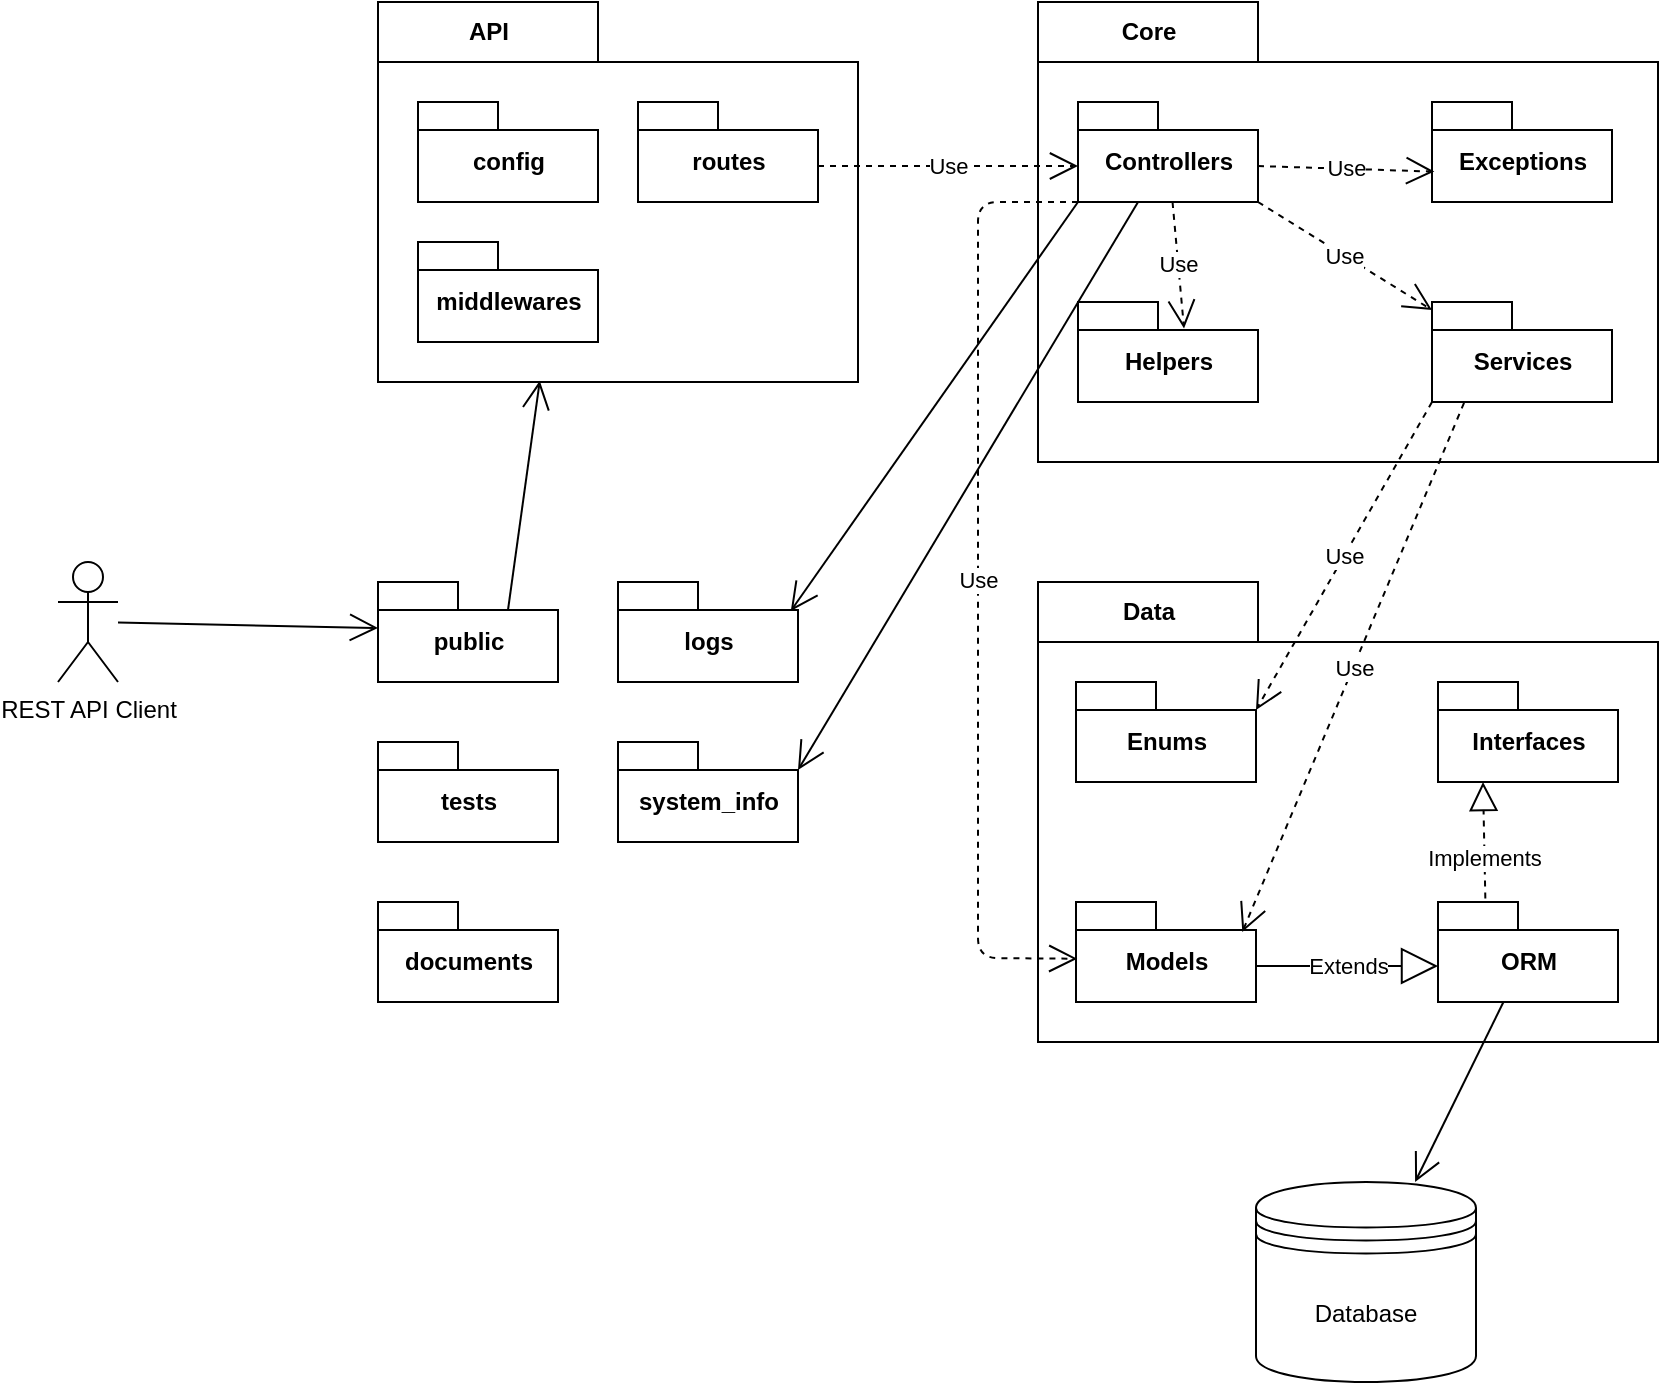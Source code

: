 <mxfile version="13.9.9" type="device"><diagram id="Fu7LUbFbO609tntGquz2" name="Page-1"><mxGraphModel dx="1422" dy="855" grid="1" gridSize="10" guides="1" tooltips="1" connect="1" arrows="1" fold="1" page="1" pageScale="1" pageWidth="1654" pageHeight="1169" math="0" shadow="0"><root><mxCell id="0"/><mxCell id="1" parent="0"/><mxCell id="edKtY77clnfHQUNqCx3n-21" value="" style="group" vertex="1" connectable="0" parent="1"><mxGeometry x="220" y="210" width="240" height="190" as="geometry"/></mxCell><mxCell id="edKtY77clnfHQUNqCx3n-3" value="API" style="shape=folder;fontStyle=1;tabWidth=110;tabHeight=30;tabPosition=left;html=1;boundedLbl=1;labelInHeader=1;" vertex="1" parent="edKtY77clnfHQUNqCx3n-21"><mxGeometry width="240" height="190" as="geometry"/></mxCell><mxCell id="edKtY77clnfHQUNqCx3n-7" value="config" style="shape=folder;fontStyle=1;spacingTop=10;tabWidth=40;tabHeight=14;tabPosition=left;html=1;" vertex="1" parent="edKtY77clnfHQUNqCx3n-21"><mxGeometry x="20" y="50" width="90" height="50" as="geometry"/></mxCell><mxCell id="edKtY77clnfHQUNqCx3n-8" value="routes" style="shape=folder;fontStyle=1;spacingTop=10;tabWidth=40;tabHeight=14;tabPosition=left;html=1;" vertex="1" parent="edKtY77clnfHQUNqCx3n-21"><mxGeometry x="130" y="50" width="90" height="50" as="geometry"/></mxCell><mxCell id="edKtY77clnfHQUNqCx3n-9" value="middlewares" style="shape=folder;fontStyle=1;spacingTop=10;tabWidth=40;tabHeight=14;tabPosition=left;html=1;" vertex="1" parent="edKtY77clnfHQUNqCx3n-21"><mxGeometry x="20" y="120" width="90" height="50" as="geometry"/></mxCell><mxCell id="edKtY77clnfHQUNqCx3n-5" value="Core" style="shape=folder;fontStyle=1;tabWidth=110;tabHeight=30;tabPosition=left;html=1;boundedLbl=1;labelInHeader=1;" vertex="1" parent="1"><mxGeometry x="550" y="210" width="310" height="230" as="geometry"/></mxCell><mxCell id="edKtY77clnfHQUNqCx3n-10" value="Controllers" style="shape=folder;fontStyle=1;spacingTop=10;tabWidth=40;tabHeight=14;tabPosition=left;html=1;" vertex="1" parent="1"><mxGeometry x="570" y="260" width="90" height="50" as="geometry"/></mxCell><mxCell id="edKtY77clnfHQUNqCx3n-11" value="Exceptions" style="shape=folder;fontStyle=1;spacingTop=10;tabWidth=40;tabHeight=14;tabPosition=left;html=1;" vertex="1" parent="1"><mxGeometry x="747" y="260" width="90" height="50" as="geometry"/></mxCell><mxCell id="edKtY77clnfHQUNqCx3n-12" value="Helpers" style="shape=folder;fontStyle=1;spacingTop=10;tabWidth=40;tabHeight=14;tabPosition=left;html=1;" vertex="1" parent="1"><mxGeometry x="570" y="360" width="90" height="50" as="geometry"/></mxCell><mxCell id="edKtY77clnfHQUNqCx3n-13" value="Services" style="shape=folder;fontStyle=1;spacingTop=10;tabWidth=40;tabHeight=14;tabPosition=left;html=1;" vertex="1" parent="1"><mxGeometry x="747" y="360" width="90" height="50" as="geometry"/></mxCell><mxCell id="edKtY77clnfHQUNqCx3n-22" value="Use" style="endArrow=open;endSize=12;dashed=1;html=1;exitX=0;exitY=0;exitDx=90;exitDy=32;exitPerimeter=0;entryX=0;entryY=0;entryDx=0;entryDy=32;entryPerimeter=0;" edge="1" parent="1" source="edKtY77clnfHQUNqCx3n-8" target="edKtY77clnfHQUNqCx3n-10"><mxGeometry width="160" relative="1" as="geometry"><mxPoint x="450" y="290" as="sourcePoint"/><mxPoint x="540" y="320" as="targetPoint"/></mxGeometry></mxCell><mxCell id="edKtY77clnfHQUNqCx3n-24" value="Use" style="endArrow=open;endSize=12;dashed=1;html=1;exitX=0;exitY=0;exitDx=90;exitDy=32;exitPerimeter=0;entryX=0.013;entryY=0.696;entryDx=0;entryDy=0;entryPerimeter=0;" edge="1" parent="1" source="edKtY77clnfHQUNqCx3n-10" target="edKtY77clnfHQUNqCx3n-11"><mxGeometry width="160" relative="1" as="geometry"><mxPoint x="450" y="302" as="sourcePoint"/><mxPoint x="580" y="302" as="targetPoint"/></mxGeometry></mxCell><mxCell id="edKtY77clnfHQUNqCx3n-25" value="Use" style="endArrow=open;endSize=12;dashed=1;html=1;exitX=0;exitY=0;exitDx=90;exitDy=50;exitPerimeter=0;entryX=0;entryY=0.08;entryDx=0;entryDy=0;entryPerimeter=0;" edge="1" parent="1" source="edKtY77clnfHQUNqCx3n-10" target="edKtY77clnfHQUNqCx3n-13"><mxGeometry width="160" relative="1" as="geometry"><mxPoint x="670" y="302" as="sourcePoint"/><mxPoint x="758.17" y="304.8" as="targetPoint"/></mxGeometry></mxCell><mxCell id="edKtY77clnfHQUNqCx3n-26" value="Use" style="endArrow=open;endSize=12;dashed=1;html=1;entryX=0.589;entryY=0.264;entryDx=0;entryDy=0;entryPerimeter=0;" edge="1" parent="1" source="edKtY77clnfHQUNqCx3n-10" target="edKtY77clnfHQUNqCx3n-12"><mxGeometry width="160" relative="1" as="geometry"><mxPoint x="670" y="320" as="sourcePoint"/><mxPoint x="757" y="374" as="targetPoint"/></mxGeometry></mxCell><mxCell id="edKtY77clnfHQUNqCx3n-6" value="Data" style="shape=folder;fontStyle=1;tabWidth=110;tabHeight=30;tabPosition=left;html=1;boundedLbl=1;labelInHeader=1;" vertex="1" parent="1"><mxGeometry x="550" y="500" width="310" height="230" as="geometry"/></mxCell><mxCell id="edKtY77clnfHQUNqCx3n-14" value="Enums" style="shape=folder;fontStyle=1;spacingTop=10;tabWidth=40;tabHeight=14;tabPosition=left;html=1;" vertex="1" parent="1"><mxGeometry x="569" y="550" width="90" height="50" as="geometry"/></mxCell><mxCell id="edKtY77clnfHQUNqCx3n-15" value="Interfaces" style="shape=folder;fontStyle=1;spacingTop=10;tabWidth=40;tabHeight=14;tabPosition=left;html=1;" vertex="1" parent="1"><mxGeometry x="750" y="550" width="90" height="50" as="geometry"/></mxCell><mxCell id="edKtY77clnfHQUNqCx3n-16" value="Models" style="shape=folder;fontStyle=1;spacingTop=10;tabWidth=40;tabHeight=14;tabPosition=left;html=1;" vertex="1" parent="1"><mxGeometry x="569" y="660" width="90" height="50" as="geometry"/></mxCell><mxCell id="edKtY77clnfHQUNqCx3n-17" value="ORM" style="shape=folder;fontStyle=1;spacingTop=10;tabWidth=40;tabHeight=14;tabPosition=left;html=1;" vertex="1" parent="1"><mxGeometry x="750" y="660" width="90" height="50" as="geometry"/></mxCell><mxCell id="edKtY77clnfHQUNqCx3n-27" value="Extends" style="endArrow=block;endSize=16;endFill=0;html=1;entryX=0;entryY=0;entryDx=0;entryDy=32;entryPerimeter=0;exitX=0;exitY=0;exitDx=90;exitDy=32;exitPerimeter=0;" edge="1" parent="1" source="edKtY77clnfHQUNqCx3n-16" target="edKtY77clnfHQUNqCx3n-17"><mxGeometry width="160" relative="1" as="geometry"><mxPoint x="540" y="490" as="sourcePoint"/><mxPoint x="700" y="490" as="targetPoint"/></mxGeometry></mxCell><mxCell id="edKtY77clnfHQUNqCx3n-28" value="" style="endArrow=block;dashed=1;endFill=0;endSize=12;html=1;entryX=0.25;entryY=1;entryDx=0;entryDy=0;entryPerimeter=0;exitX=0.263;exitY=-0.036;exitDx=0;exitDy=0;exitPerimeter=0;" edge="1" parent="1" source="edKtY77clnfHQUNqCx3n-17" target="edKtY77clnfHQUNqCx3n-15"><mxGeometry width="160" relative="1" as="geometry"><mxPoint x="540" y="490" as="sourcePoint"/><mxPoint x="700" y="490" as="targetPoint"/></mxGeometry></mxCell><mxCell id="edKtY77clnfHQUNqCx3n-38" value="Implements" style="edgeLabel;html=1;align=center;verticalAlign=middle;resizable=0;points=[];" vertex="1" connectable="0" parent="edKtY77clnfHQUNqCx3n-28"><mxGeometry x="-0.3" y="1" relative="1" as="geometry"><mxPoint as="offset"/></mxGeometry></mxCell><mxCell id="edKtY77clnfHQUNqCx3n-29" value="Use" style="endArrow=open;endSize=12;dashed=1;html=1;exitX=0;exitY=0;exitDx=0;exitDy=50;exitPerimeter=0;entryX=0.007;entryY=0.567;entryDx=0;entryDy=0;entryPerimeter=0;" edge="1" parent="1" source="edKtY77clnfHQUNqCx3n-10" target="edKtY77clnfHQUNqCx3n-16"><mxGeometry width="160" relative="1" as="geometry"><mxPoint x="600" y="390" as="sourcePoint"/><mxPoint x="530" y="520" as="targetPoint"/><Array as="points"><mxPoint x="520" y="310"/><mxPoint x="520" y="688"/></Array></mxGeometry></mxCell><mxCell id="edKtY77clnfHQUNqCx3n-31" value="Use" style="endArrow=open;endSize=12;dashed=1;html=1;entryX=0.924;entryY=0.3;entryDx=0;entryDy=0;entryPerimeter=0;exitX=0.178;exitY=1.009;exitDx=0;exitDy=0;exitPerimeter=0;" edge="1" parent="1" source="edKtY77clnfHQUNqCx3n-13" target="edKtY77clnfHQUNqCx3n-16"><mxGeometry width="160" relative="1" as="geometry"><mxPoint x="720" y="490" as="sourcePoint"/><mxPoint x="757" y="374" as="targetPoint"/></mxGeometry></mxCell><mxCell id="edKtY77clnfHQUNqCx3n-32" value="Use" style="endArrow=open;endSize=12;dashed=1;html=1;entryX=0;entryY=0;entryDx=90;entryDy=14;entryPerimeter=0;exitX=0;exitY=0;exitDx=0;exitDy=50;exitPerimeter=0;" edge="1" parent="1" source="edKtY77clnfHQUNqCx3n-13" target="edKtY77clnfHQUNqCx3n-14"><mxGeometry width="160" relative="1" as="geometry"><mxPoint x="773.02" y="420.45" as="sourcePoint"/><mxPoint x="662.16" y="685" as="targetPoint"/></mxGeometry></mxCell><mxCell id="edKtY77clnfHQUNqCx3n-33" value="REST API Client" style="shape=umlActor;verticalLabelPosition=bottom;verticalAlign=top;html=1;" vertex="1" parent="1"><mxGeometry x="60" y="490" width="30" height="60" as="geometry"/></mxCell><mxCell id="edKtY77clnfHQUNqCx3n-36" value="" style="endArrow=open;endFill=1;endSize=12;html=1;entryX=0;entryY=0;entryDx=0;entryDy=23;entryPerimeter=0;" edge="1" parent="1" source="edKtY77clnfHQUNqCx3n-33" target="edKtY77clnfHQUNqCx3n-41"><mxGeometry width="160" relative="1" as="geometry"><mxPoint x="240" y="460" as="sourcePoint"/><mxPoint x="400" y="460" as="targetPoint"/></mxGeometry></mxCell><mxCell id="edKtY77clnfHQUNqCx3n-39" value="Database" style="shape=datastore;whiteSpace=wrap;html=1;" vertex="1" parent="1"><mxGeometry x="659" y="800" width="110" height="100" as="geometry"/></mxCell><mxCell id="edKtY77clnfHQUNqCx3n-40" value="" style="endArrow=open;endFill=1;endSize=12;html=1;" edge="1" parent="1" source="edKtY77clnfHQUNqCx3n-17" target="edKtY77clnfHQUNqCx3n-39"><mxGeometry width="160" relative="1" as="geometry"><mxPoint x="90" y="314.797" as="sourcePoint"/><mxPoint x="229.28" y="312.91" as="targetPoint"/></mxGeometry></mxCell><mxCell id="edKtY77clnfHQUNqCx3n-41" value="public" style="shape=folder;fontStyle=1;spacingTop=10;tabWidth=40;tabHeight=14;tabPosition=left;html=1;" vertex="1" parent="1"><mxGeometry x="220" y="500" width="90" height="50" as="geometry"/></mxCell><mxCell id="edKtY77clnfHQUNqCx3n-42" value="logs" style="shape=folder;fontStyle=1;spacingTop=10;tabWidth=40;tabHeight=14;tabPosition=left;html=1;" vertex="1" parent="1"><mxGeometry x="340" y="500" width="90" height="50" as="geometry"/></mxCell><mxCell id="edKtY77clnfHQUNqCx3n-43" value="tests" style="shape=folder;fontStyle=1;spacingTop=10;tabWidth=40;tabHeight=14;tabPosition=left;html=1;" vertex="1" parent="1"><mxGeometry x="220" y="580" width="90" height="50" as="geometry"/></mxCell><mxCell id="edKtY77clnfHQUNqCx3n-44" value="documents" style="shape=folder;fontStyle=1;spacingTop=10;tabWidth=40;tabHeight=14;tabPosition=left;html=1;" vertex="1" parent="1"><mxGeometry x="220" y="660" width="90" height="50" as="geometry"/></mxCell><mxCell id="edKtY77clnfHQUNqCx3n-45" value="system_info" style="shape=folder;fontStyle=1;spacingTop=10;tabWidth=40;tabHeight=14;tabPosition=left;html=1;" vertex="1" parent="1"><mxGeometry x="340" y="580" width="90" height="50" as="geometry"/></mxCell><mxCell id="edKtY77clnfHQUNqCx3n-46" value="" style="endArrow=open;endFill=1;endSize=12;html=1;entryX=0.96;entryY=0.289;entryDx=0;entryDy=0;entryPerimeter=0;exitX=0;exitY=0;exitDx=0;exitDy=50;exitPerimeter=0;" edge="1" parent="1" source="edKtY77clnfHQUNqCx3n-10" target="edKtY77clnfHQUNqCx3n-42"><mxGeometry width="160" relative="1" as="geometry"><mxPoint x="90" y="314.797" as="sourcePoint"/><mxPoint x="229.28" y="312.91" as="targetPoint"/></mxGeometry></mxCell><mxCell id="edKtY77clnfHQUNqCx3n-47" value="" style="endArrow=open;endFill=1;endSize=12;html=1;entryX=0;entryY=0;entryDx=90;entryDy=14;entryPerimeter=0;" edge="1" parent="1" source="edKtY77clnfHQUNqCx3n-10" target="edKtY77clnfHQUNqCx3n-45"><mxGeometry width="160" relative="1" as="geometry"><mxPoint x="580" y="320" as="sourcePoint"/><mxPoint x="436.4" y="524.45" as="targetPoint"/></mxGeometry></mxCell><mxCell id="edKtY77clnfHQUNqCx3n-48" value="" style="endArrow=open;endFill=1;endSize=12;html=1;entryX=0.337;entryY=0.997;entryDx=0;entryDy=0;entryPerimeter=0;exitX=0;exitY=0;exitDx=65;exitDy=14;exitPerimeter=0;" edge="1" parent="1" source="edKtY77clnfHQUNqCx3n-41" target="edKtY77clnfHQUNqCx3n-3"><mxGeometry width="160" relative="1" as="geometry"><mxPoint x="100" y="530.31" as="sourcePoint"/><mxPoint x="230" y="533" as="targetPoint"/></mxGeometry></mxCell></root></mxGraphModel></diagram></mxfile>